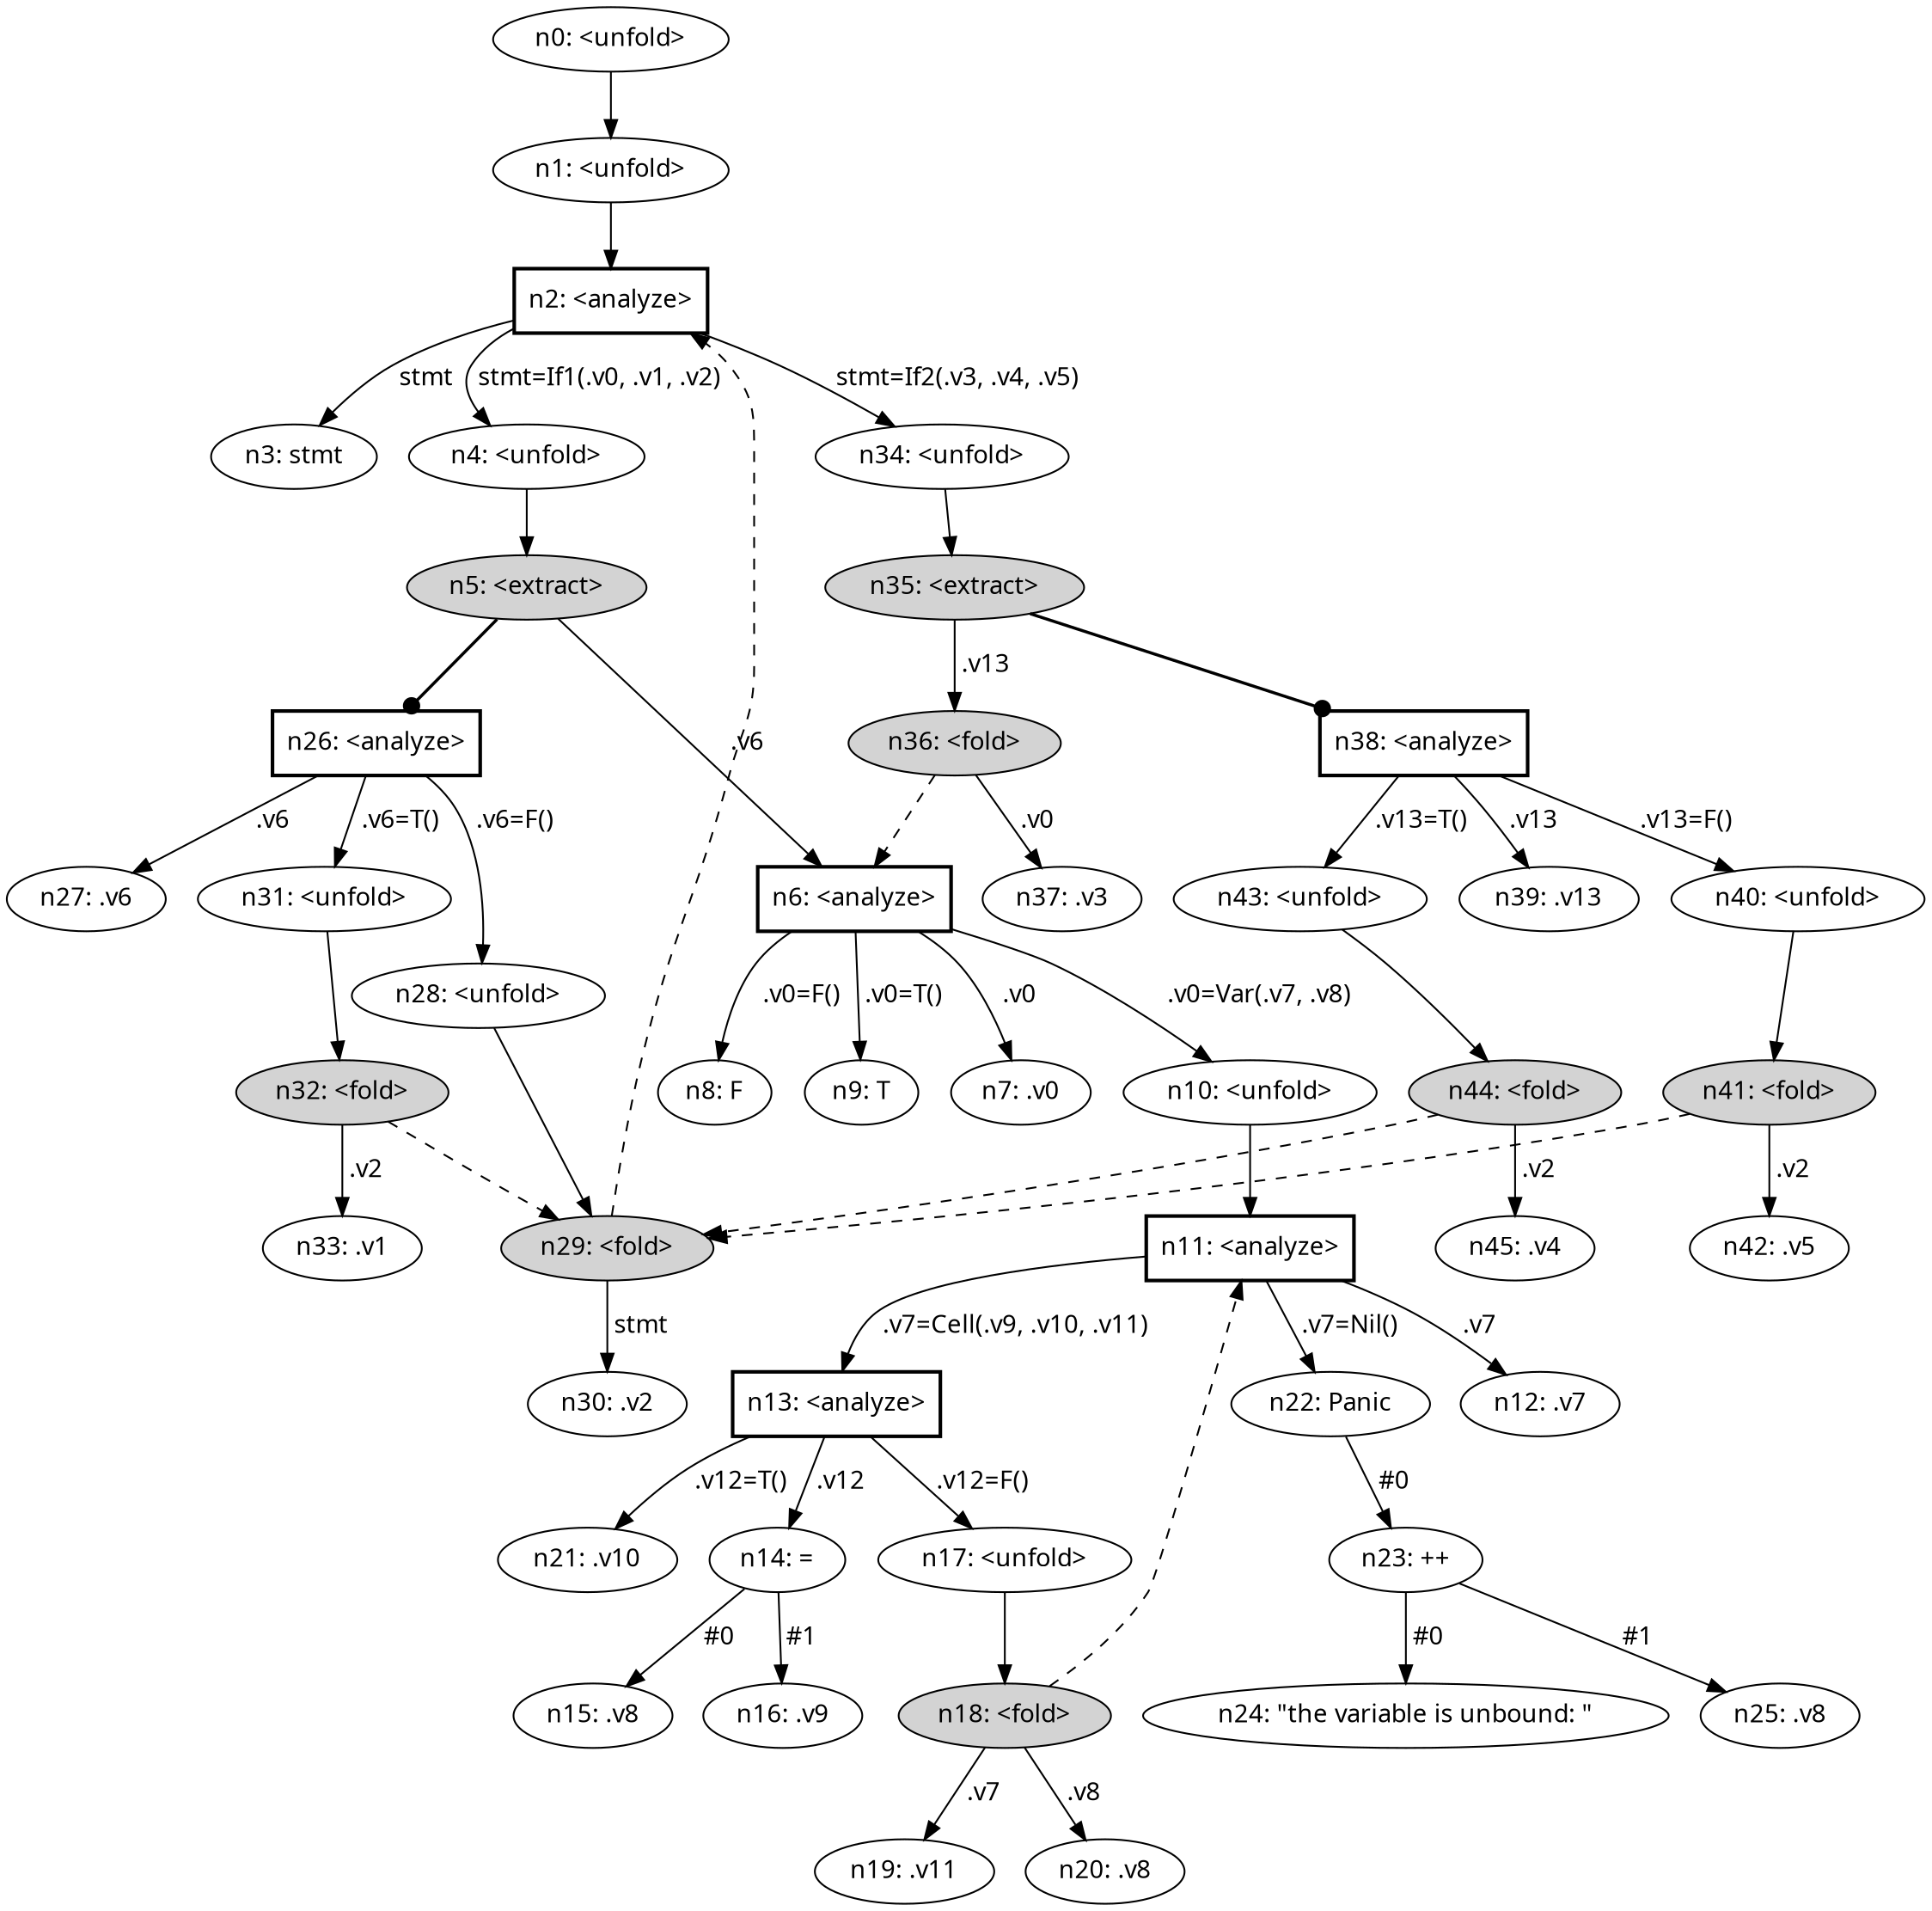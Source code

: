 digraph {
    node [fontname="bold helvetica"];
    edge [fontname="bold helvetica"];
    n0 [label="n0: <unfold>"];
    n1 [label="n1: <unfold>"];
    n0 -> n1;
    n2 [label="n2: <analyze>"] [shape=box style=bold];
    n1 -> n2;
    n3 [label="n3: stmt"];
    n2 -> n3 [label=" stmt "];
    n4 [label="n4: <unfold>"];
    n2 -> n4 [label=" stmt=If1(.v0, .v1, .v2) "];
    n5 [label="n5: <extract>"] [style=filled];
    n4 -> n5;
    n6 [label="n6: <analyze>"] [shape=box style=bold];
    n5 -> n6 [label=" .v6 "];
    n7 [label="n7: .v0"];
    n6 -> n7 [label=" .v0 "];
    n8 [label="n8: F"];
    n6 -> n8 [label=" .v0=F() "];
    n9 [label="n9: T"];
    n6 -> n9 [label=" .v0=T() "];
    n10 [label="n10: <unfold>"];
    n6 -> n10 [label=" .v0=Var(.v7, .v8) "];
    n11 [label="n11: <analyze>"] [shape=box style=bold];
    n10 -> n11;
    n12 [label="n12: .v7"];
    n11 -> n12 [label=" .v7 "];
    n13 [label="n13: <analyze>"] [shape=box style=bold];
    n11 -> n13 [label=" .v7=Cell(.v9, .v10, .v11) "];
    n14 [label="n14: ="];
    n13 -> n14 [label=" .v12 "];
    n15 [label="n15: .v8"];
    n14 -> n15 [label=" #0 "];
    n16 [label="n16: .v9"];
    n14 -> n16 [label=" #1 "];
    n17 [label="n17: <unfold>"];
    n13 -> n17 [label=" .v12=F() "];
    n18 [label="n18: <fold>"] [style=filled];
    n17 -> n18;
    n18 -> n11 [style=dashed];
    n19 [label="n19: .v11"];
    n18 -> n19 [label=" .v7 "];
    n20 [label="n20: .v8"];
    n18 -> n20 [label=" .v8 "];
    n21 [label="n21: .v10"];
    n13 -> n21 [label=" .v12=T() "];
    n22 [label="n22: Panic"];
    n11 -> n22 [label=" .v7=Nil() "];
    n23 [label="n23: ++"];
    n22 -> n23 [label=" #0 "];
    n24 [label="n24: \"the variable is unbound: \""];
    n23 -> n24 [label=" #0 "];
    n25 [label="n25: .v8"];
    n23 -> n25 [label=" #1 "];
    n26 [label="n26: <analyze>"] [shape=box style=bold];
    n5 -> n26 [penwidth=1.7 arrowhead=dot];
    n27 [label="n27: .v6"];
    n26 -> n27 [label=" .v6 "];
    n28 [label="n28: <unfold>"];
    n26 -> n28 [label=" .v6=F() "];
    n29 [label="n29: <fold>"] [style=filled];
    n28 -> n29;
    n29 -> n2 [style=dashed];
    n30 [label="n30: .v2"];
    n29 -> n30 [label=" stmt "];
    n31 [label="n31: <unfold>"];
    n26 -> n31 [label=" .v6=T() "];
    n32 [label="n32: <fold>"] [style=filled];
    n31 -> n32;
    n32 -> n29 [style=dashed];
    n33 [label="n33: .v1"];
    n32 -> n33 [label=" .v2 "];
    n34 [label="n34: <unfold>"];
    n2 -> n34 [label=" stmt=If2(.v3, .v4, .v5) "];
    n35 [label="n35: <extract>"] [style=filled];
    n34 -> n35;
    n36 [label="n36: <fold>"] [style=filled];
    n35 -> n36 [label=" .v13 "];
    n36 -> n6 [style=dashed];
    n37 [label="n37: .v3"];
    n36 -> n37 [label=" .v0 "];
    n38 [label="n38: <analyze>"] [shape=box style=bold];
    n35 -> n38 [penwidth=1.7 arrowhead=dot];
    n39 [label="n39: .v13"];
    n38 -> n39 [label=" .v13 "];
    n40 [label="n40: <unfold>"];
    n38 -> n40 [label=" .v13=F() "];
    n41 [label="n41: <fold>"] [style=filled];
    n40 -> n41;
    n41 -> n29 [style=dashed];
    n42 [label="n42: .v5"];
    n41 -> n42 [label=" .v2 "];
    n43 [label="n43: <unfold>"];
    n38 -> n43 [label=" .v13=T() "];
    n44 [label="n44: <fold>"] [style=filled];
    n43 -> n44;
    n44 -> n29 [style=dashed];
    n45 [label="n45: .v4"];
    n44 -> n45 [label=" .v2 "];
}
